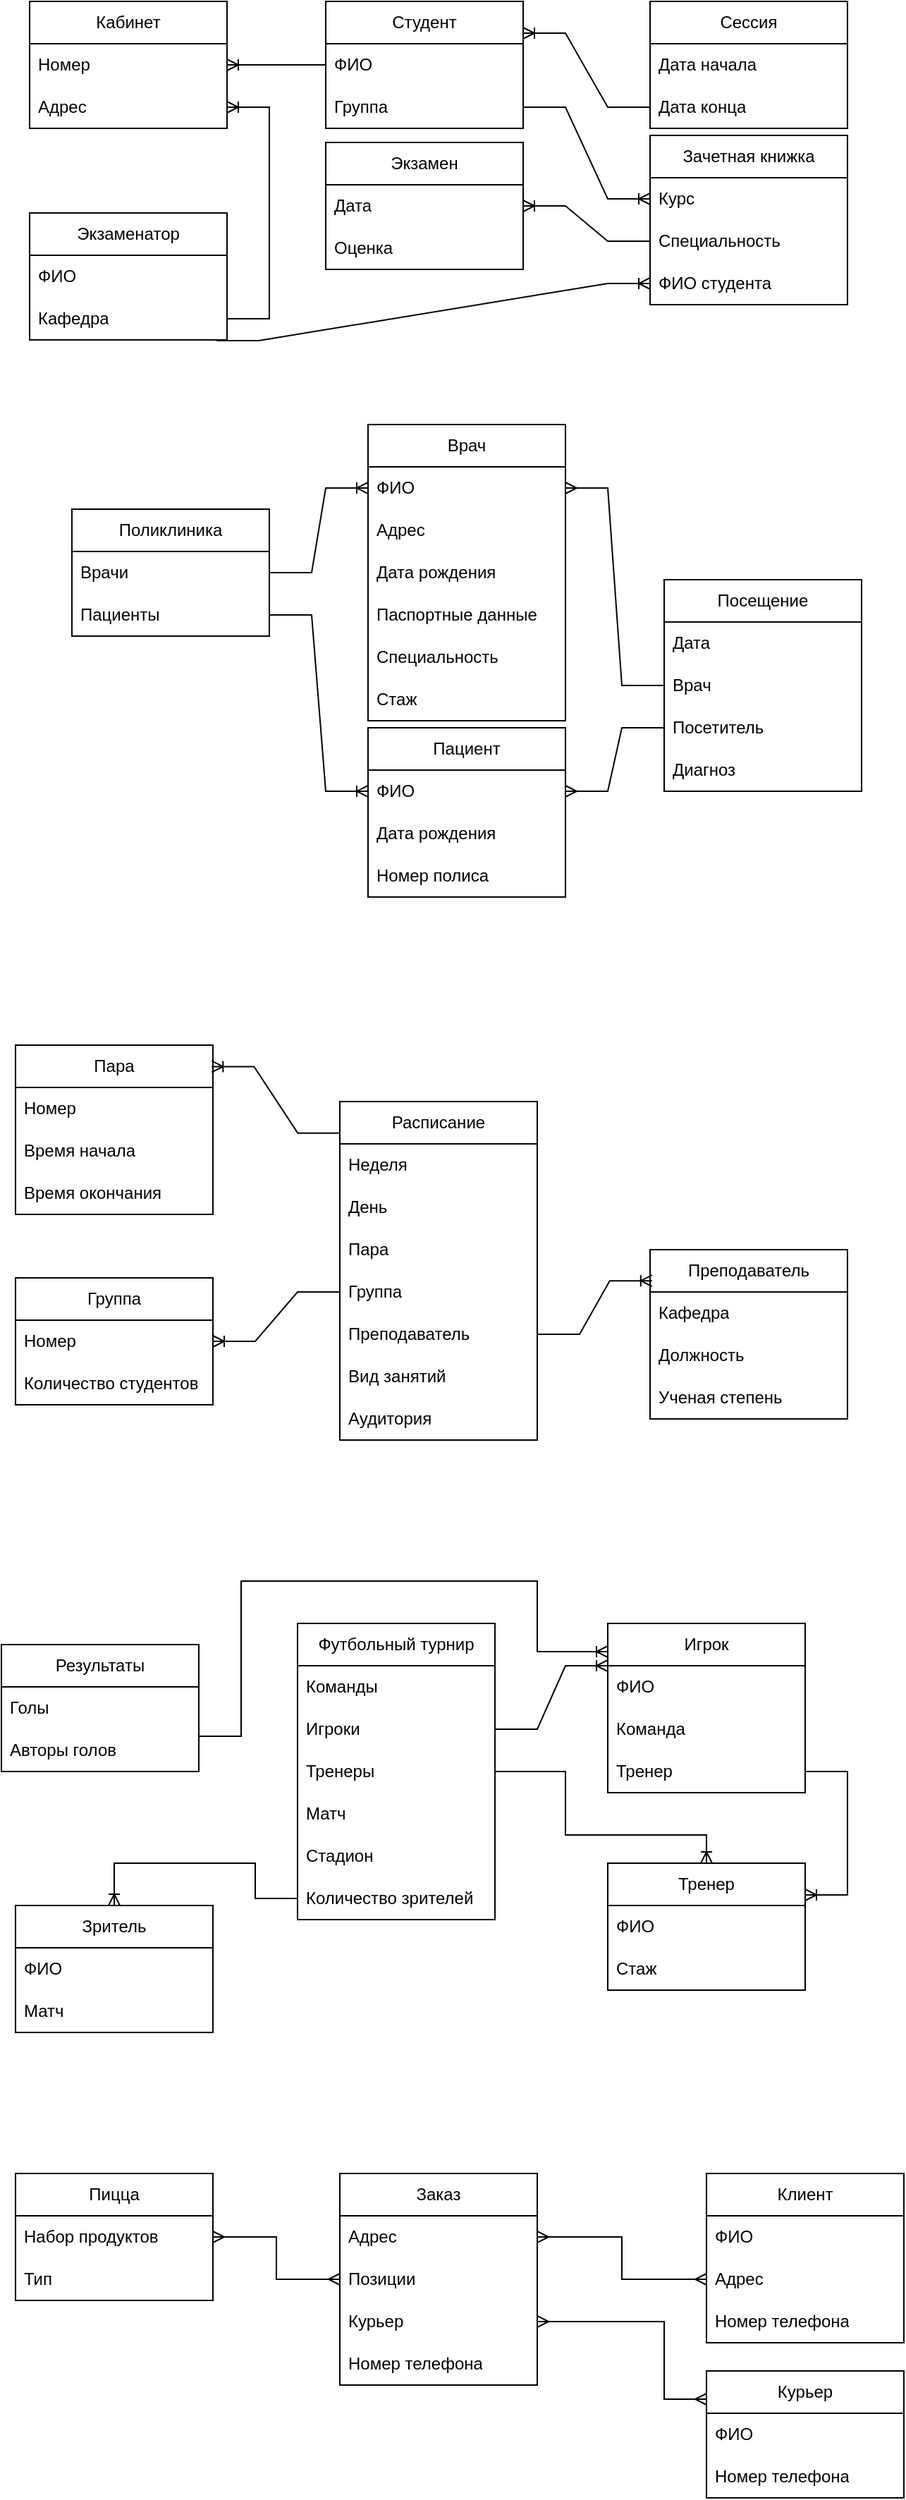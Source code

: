 <mxfile version="24.3.1" type="device">
  <diagram name="Страница — 1" id="7kIdqPs1XcDaO2PSS_tb">
    <mxGraphModel dx="1761" dy="544" grid="1" gridSize="10" guides="1" tooltips="1" connect="1" arrows="1" fold="1" page="1" pageScale="1" pageWidth="827" pageHeight="1169" math="0" shadow="0">
      <root>
        <mxCell id="0" />
        <mxCell id="1" parent="0" />
        <mxCell id="WGAlh1RUvDZKrFWjsx3Y-1" value="Сессия" style="swimlane;fontStyle=0;childLayout=stackLayout;horizontal=1;startSize=30;horizontalStack=0;resizeParent=1;resizeParentMax=0;resizeLast=0;collapsible=1;marginBottom=0;whiteSpace=wrap;html=1;" parent="1" vertex="1">
          <mxGeometry x="320" y="540" width="140" height="90" as="geometry" />
        </mxCell>
        <mxCell id="WGAlh1RUvDZKrFWjsx3Y-2" value="Дата начала" style="text;strokeColor=none;fillColor=none;align=left;verticalAlign=middle;spacingLeft=4;spacingRight=4;overflow=hidden;points=[[0,0.5],[1,0.5]];portConstraint=eastwest;rotatable=0;whiteSpace=wrap;html=1;" parent="WGAlh1RUvDZKrFWjsx3Y-1" vertex="1">
          <mxGeometry y="30" width="140" height="30" as="geometry" />
        </mxCell>
        <mxCell id="WGAlh1RUvDZKrFWjsx3Y-3" value="Дата конца" style="text;strokeColor=none;fillColor=none;align=left;verticalAlign=middle;spacingLeft=4;spacingRight=4;overflow=hidden;points=[[0,0.5],[1,0.5]];portConstraint=eastwest;rotatable=0;whiteSpace=wrap;html=1;" parent="WGAlh1RUvDZKrFWjsx3Y-1" vertex="1">
          <mxGeometry y="60" width="140" height="30" as="geometry" />
        </mxCell>
        <mxCell id="WGAlh1RUvDZKrFWjsx3Y-8" value="Экзаменатор" style="swimlane;fontStyle=0;childLayout=stackLayout;horizontal=1;startSize=30;horizontalStack=0;resizeParent=1;resizeParentMax=0;resizeLast=0;collapsible=1;marginBottom=0;whiteSpace=wrap;html=1;" parent="1" vertex="1">
          <mxGeometry x="-120" y="690" width="140" height="90" as="geometry" />
        </mxCell>
        <mxCell id="WGAlh1RUvDZKrFWjsx3Y-9" value="ФИО" style="text;strokeColor=none;fillColor=none;align=left;verticalAlign=middle;spacingLeft=4;spacingRight=4;overflow=hidden;points=[[0,0.5],[1,0.5]];portConstraint=eastwest;rotatable=0;whiteSpace=wrap;html=1;" parent="WGAlh1RUvDZKrFWjsx3Y-8" vertex="1">
          <mxGeometry y="30" width="140" height="30" as="geometry" />
        </mxCell>
        <mxCell id="WGAlh1RUvDZKrFWjsx3Y-10" value="Кафедра" style="text;strokeColor=none;fillColor=none;align=left;verticalAlign=middle;spacingLeft=4;spacingRight=4;overflow=hidden;points=[[0,0.5],[1,0.5]];portConstraint=eastwest;rotatable=0;whiteSpace=wrap;html=1;" parent="WGAlh1RUvDZKrFWjsx3Y-8" vertex="1">
          <mxGeometry y="60" width="140" height="30" as="geometry" />
        </mxCell>
        <mxCell id="WGAlh1RUvDZKrFWjsx3Y-12" value="Экзамен" style="swimlane;fontStyle=0;childLayout=stackLayout;horizontal=1;startSize=30;horizontalStack=0;resizeParent=1;resizeParentMax=0;resizeLast=0;collapsible=1;marginBottom=0;whiteSpace=wrap;html=1;" parent="1" vertex="1">
          <mxGeometry x="90" y="640" width="140" height="90" as="geometry" />
        </mxCell>
        <mxCell id="WGAlh1RUvDZKrFWjsx3Y-13" value="Дата" style="text;strokeColor=none;fillColor=none;align=left;verticalAlign=middle;spacingLeft=4;spacingRight=4;overflow=hidden;points=[[0,0.5],[1,0.5]];portConstraint=eastwest;rotatable=0;whiteSpace=wrap;html=1;" parent="WGAlh1RUvDZKrFWjsx3Y-12" vertex="1">
          <mxGeometry y="30" width="140" height="30" as="geometry" />
        </mxCell>
        <mxCell id="WGAlh1RUvDZKrFWjsx3Y-14" value="Оценка" style="text;strokeColor=none;fillColor=none;align=left;verticalAlign=middle;spacingLeft=4;spacingRight=4;overflow=hidden;points=[[0,0.5],[1,0.5]];portConstraint=eastwest;rotatable=0;whiteSpace=wrap;html=1;" parent="WGAlh1RUvDZKrFWjsx3Y-12" vertex="1">
          <mxGeometry y="60" width="140" height="30" as="geometry" />
        </mxCell>
        <mxCell id="WGAlh1RUvDZKrFWjsx3Y-19" value="Кабинет" style="swimlane;fontStyle=0;childLayout=stackLayout;horizontal=1;startSize=30;horizontalStack=0;resizeParent=1;resizeParentMax=0;resizeLast=0;collapsible=1;marginBottom=0;whiteSpace=wrap;html=1;" parent="1" vertex="1">
          <mxGeometry x="-120" y="540" width="140" height="90" as="geometry" />
        </mxCell>
        <mxCell id="WGAlh1RUvDZKrFWjsx3Y-20" value="Номер" style="text;strokeColor=none;fillColor=none;align=left;verticalAlign=middle;spacingLeft=4;spacingRight=4;overflow=hidden;points=[[0,0.5],[1,0.5]];portConstraint=eastwest;rotatable=0;whiteSpace=wrap;html=1;" parent="WGAlh1RUvDZKrFWjsx3Y-19" vertex="1">
          <mxGeometry y="30" width="140" height="30" as="geometry" />
        </mxCell>
        <mxCell id="WGAlh1RUvDZKrFWjsx3Y-21" value="Адрес" style="text;strokeColor=none;fillColor=none;align=left;verticalAlign=middle;spacingLeft=4;spacingRight=4;overflow=hidden;points=[[0,0.5],[1,0.5]];portConstraint=eastwest;rotatable=0;whiteSpace=wrap;html=1;" parent="WGAlh1RUvDZKrFWjsx3Y-19" vertex="1">
          <mxGeometry y="60" width="140" height="30" as="geometry" />
        </mxCell>
        <mxCell id="WGAlh1RUvDZKrFWjsx3Y-26" value="Студент" style="swimlane;fontStyle=0;childLayout=stackLayout;horizontal=1;startSize=30;horizontalStack=0;resizeParent=1;resizeParentMax=0;resizeLast=0;collapsible=1;marginBottom=0;whiteSpace=wrap;html=1;" parent="1" vertex="1">
          <mxGeometry x="90" y="540" width="140" height="90" as="geometry" />
        </mxCell>
        <mxCell id="WGAlh1RUvDZKrFWjsx3Y-27" value="ФИО" style="text;strokeColor=none;fillColor=none;align=left;verticalAlign=middle;spacingLeft=4;spacingRight=4;overflow=hidden;points=[[0,0.5],[1,0.5]];portConstraint=eastwest;rotatable=0;whiteSpace=wrap;html=1;" parent="WGAlh1RUvDZKrFWjsx3Y-26" vertex="1">
          <mxGeometry y="30" width="140" height="30" as="geometry" />
        </mxCell>
        <mxCell id="WGAlh1RUvDZKrFWjsx3Y-28" value="Группа" style="text;strokeColor=none;fillColor=none;align=left;verticalAlign=middle;spacingLeft=4;spacingRight=4;overflow=hidden;points=[[0,0.5],[1,0.5]];portConstraint=eastwest;rotatable=0;whiteSpace=wrap;html=1;" parent="WGAlh1RUvDZKrFWjsx3Y-26" vertex="1">
          <mxGeometry y="60" width="140" height="30" as="geometry" />
        </mxCell>
        <mxCell id="WGAlh1RUvDZKrFWjsx3Y-32" value="" style="edgeStyle=entityRelationEdgeStyle;fontSize=12;html=1;endArrow=ERoneToMany;rounded=0;" parent="1" source="WGAlh1RUvDZKrFWjsx3Y-10" target="WGAlh1RUvDZKrFWjsx3Y-21" edge="1">
          <mxGeometry width="100" height="100" relative="1" as="geometry">
            <mxPoint x="524" y="720" as="sourcePoint" />
            <mxPoint x="624" y="620" as="targetPoint" />
            <Array as="points">
              <mxPoint x="-180" y="780" />
              <mxPoint x="-170" y="720" />
            </Array>
          </mxGeometry>
        </mxCell>
        <mxCell id="WGAlh1RUvDZKrFWjsx3Y-34" value="" style="edgeStyle=entityRelationEdgeStyle;fontSize=12;html=1;endArrow=ERoneToMany;rounded=0;exitX=0;exitY=0.5;exitDx=0;exitDy=0;entryX=1;entryY=0.5;entryDx=0;entryDy=0;" parent="1" source="WGAlh1RUvDZKrFWjsx3Y-27" target="WGAlh1RUvDZKrFWjsx3Y-20" edge="1">
          <mxGeometry width="100" height="100" relative="1" as="geometry">
            <mxPoint x="710" y="450" as="sourcePoint" />
            <mxPoint x="810" y="350" as="targetPoint" />
          </mxGeometry>
        </mxCell>
        <mxCell id="WGAlh1RUvDZKrFWjsx3Y-36" value="" style="edgeStyle=entityRelationEdgeStyle;fontSize=12;html=1;endArrow=ERoneToMany;rounded=0;entryX=1;entryY=0.25;entryDx=0;entryDy=0;exitX=0;exitY=0.5;exitDx=0;exitDy=0;" parent="1" source="WGAlh1RUvDZKrFWjsx3Y-3" target="WGAlh1RUvDZKrFWjsx3Y-26" edge="1">
          <mxGeometry width="100" height="100" relative="1" as="geometry">
            <mxPoint x="640.5" y="279.67" as="sourcePoint" />
            <mxPoint x="810" y="350" as="targetPoint" />
          </mxGeometry>
        </mxCell>
        <mxCell id="WGAlh1RUvDZKrFWjsx3Y-37" value="Зачетная книжка" style="swimlane;fontStyle=0;childLayout=stackLayout;horizontal=1;startSize=30;horizontalStack=0;resizeParent=1;resizeParentMax=0;resizeLast=0;collapsible=1;marginBottom=0;whiteSpace=wrap;html=1;" parent="1" vertex="1">
          <mxGeometry x="320" y="635" width="140" height="120" as="geometry" />
        </mxCell>
        <mxCell id="WGAlh1RUvDZKrFWjsx3Y-38" value="Курс" style="text;strokeColor=none;fillColor=none;align=left;verticalAlign=middle;spacingLeft=4;spacingRight=4;overflow=hidden;points=[[0,0.5],[1,0.5]];portConstraint=eastwest;rotatable=0;whiteSpace=wrap;html=1;" parent="WGAlh1RUvDZKrFWjsx3Y-37" vertex="1">
          <mxGeometry y="30" width="140" height="30" as="geometry" />
        </mxCell>
        <mxCell id="WGAlh1RUvDZKrFWjsx3Y-40" value="Специальность" style="text;strokeColor=none;fillColor=none;align=left;verticalAlign=middle;spacingLeft=4;spacingRight=4;overflow=hidden;points=[[0,0.5],[1,0.5]];portConstraint=eastwest;rotatable=0;whiteSpace=wrap;html=1;" parent="WGAlh1RUvDZKrFWjsx3Y-37" vertex="1">
          <mxGeometry y="60" width="140" height="30" as="geometry" />
        </mxCell>
        <mxCell id="WGAlh1RUvDZKrFWjsx3Y-39" value="ФИО студента" style="text;strokeColor=none;fillColor=none;align=left;verticalAlign=middle;spacingLeft=4;spacingRight=4;overflow=hidden;points=[[0,0.5],[1,0.5]];portConstraint=eastwest;rotatable=0;whiteSpace=wrap;html=1;" parent="WGAlh1RUvDZKrFWjsx3Y-37" vertex="1">
          <mxGeometry y="90" width="140" height="30" as="geometry" />
        </mxCell>
        <mxCell id="WGAlh1RUvDZKrFWjsx3Y-41" value="" style="edgeStyle=entityRelationEdgeStyle;fontSize=12;html=1;endArrow=ERoneToMany;rounded=0;exitX=1;exitY=0.5;exitDx=0;exitDy=0;" parent="1" source="WGAlh1RUvDZKrFWjsx3Y-28" target="WGAlh1RUvDZKrFWjsx3Y-38" edge="1">
          <mxGeometry width="100" height="100" relative="1" as="geometry">
            <mxPoint x="710" y="470" as="sourcePoint" />
            <mxPoint x="810" y="370" as="targetPoint" />
            <Array as="points">
              <mxPoint x="229" y="600" />
              <mxPoint x="230" y="600" />
            </Array>
          </mxGeometry>
        </mxCell>
        <mxCell id="WGAlh1RUvDZKrFWjsx3Y-42" value="" style="edgeStyle=entityRelationEdgeStyle;fontSize=12;html=1;endArrow=ERoneToMany;rounded=0;entryX=0;entryY=0.5;entryDx=0;entryDy=0;exitX=0.947;exitY=1.016;exitDx=0;exitDy=0;exitPerimeter=0;" parent="1" source="WGAlh1RUvDZKrFWjsx3Y-10" target="WGAlh1RUvDZKrFWjsx3Y-39" edge="1">
          <mxGeometry width="100" height="100" relative="1" as="geometry">
            <mxPoint x="710" y="470" as="sourcePoint" />
            <mxPoint x="810" y="370" as="targetPoint" />
          </mxGeometry>
        </mxCell>
        <mxCell id="WGAlh1RUvDZKrFWjsx3Y-44" value="" style="edgeStyle=entityRelationEdgeStyle;fontSize=12;html=1;endArrow=ERoneToMany;rounded=0;entryX=1;entryY=0.5;entryDx=0;entryDy=0;" parent="1" source="WGAlh1RUvDZKrFWjsx3Y-40" target="WGAlh1RUvDZKrFWjsx3Y-13" edge="1">
          <mxGeometry width="100" height="100" relative="1" as="geometry">
            <mxPoint x="710" y="680" as="sourcePoint" />
            <mxPoint x="520" y="770" as="targetPoint" />
          </mxGeometry>
        </mxCell>
        <mxCell id="J3okXIMp_4hyFJ0vVPxD-1" value="Поликлиника" style="swimlane;fontStyle=0;childLayout=stackLayout;horizontal=1;startSize=30;horizontalStack=0;resizeParent=1;resizeParentMax=0;resizeLast=0;collapsible=1;marginBottom=0;whiteSpace=wrap;html=1;" vertex="1" parent="1">
          <mxGeometry x="-90" y="900" width="140" height="90" as="geometry" />
        </mxCell>
        <mxCell id="J3okXIMp_4hyFJ0vVPxD-2" value="Врачи" style="text;strokeColor=none;fillColor=none;align=left;verticalAlign=middle;spacingLeft=4;spacingRight=4;overflow=hidden;points=[[0,0.5],[1,0.5]];portConstraint=eastwest;rotatable=0;whiteSpace=wrap;html=1;" vertex="1" parent="J3okXIMp_4hyFJ0vVPxD-1">
          <mxGeometry y="30" width="140" height="30" as="geometry" />
        </mxCell>
        <mxCell id="J3okXIMp_4hyFJ0vVPxD-3" value="Пациенты" style="text;strokeColor=none;fillColor=none;align=left;verticalAlign=middle;spacingLeft=4;spacingRight=4;overflow=hidden;points=[[0,0.5],[1,0.5]];portConstraint=eastwest;rotatable=0;whiteSpace=wrap;html=1;" vertex="1" parent="J3okXIMp_4hyFJ0vVPxD-1">
          <mxGeometry y="60" width="140" height="30" as="geometry" />
        </mxCell>
        <mxCell id="J3okXIMp_4hyFJ0vVPxD-6" value="Врач" style="swimlane;fontStyle=0;childLayout=stackLayout;horizontal=1;startSize=30;horizontalStack=0;resizeParent=1;resizeParentMax=0;resizeLast=0;collapsible=1;marginBottom=0;whiteSpace=wrap;html=1;" vertex="1" parent="1">
          <mxGeometry x="120" y="840" width="140" height="210" as="geometry" />
        </mxCell>
        <mxCell id="J3okXIMp_4hyFJ0vVPxD-7" value="ФИО" style="text;strokeColor=none;fillColor=none;align=left;verticalAlign=middle;spacingLeft=4;spacingRight=4;overflow=hidden;points=[[0,0.5],[1,0.5]];portConstraint=eastwest;rotatable=0;whiteSpace=wrap;html=1;" vertex="1" parent="J3okXIMp_4hyFJ0vVPxD-6">
          <mxGeometry y="30" width="140" height="30" as="geometry" />
        </mxCell>
        <mxCell id="J3okXIMp_4hyFJ0vVPxD-9" value="Адрес" style="text;strokeColor=none;fillColor=none;align=left;verticalAlign=middle;spacingLeft=4;spacingRight=4;overflow=hidden;points=[[0,0.5],[1,0.5]];portConstraint=eastwest;rotatable=0;whiteSpace=wrap;html=1;" vertex="1" parent="J3okXIMp_4hyFJ0vVPxD-6">
          <mxGeometry y="60" width="140" height="30" as="geometry" />
        </mxCell>
        <mxCell id="J3okXIMp_4hyFJ0vVPxD-8" value="Дата рождения" style="text;strokeColor=none;fillColor=none;align=left;verticalAlign=middle;spacingLeft=4;spacingRight=4;overflow=hidden;points=[[0,0.5],[1,0.5]];portConstraint=eastwest;rotatable=0;whiteSpace=wrap;html=1;" vertex="1" parent="J3okXIMp_4hyFJ0vVPxD-6">
          <mxGeometry y="90" width="140" height="30" as="geometry" />
        </mxCell>
        <mxCell id="J3okXIMp_4hyFJ0vVPxD-10" value="Паспортные данные&lt;span style=&quot;color: rgba(0, 0, 0, 0); font-family: monospace; font-size: 0px; text-wrap: nowrap;&quot;&gt;%3CmxGraphModel%3E%3Croot%3E%3CmxCell%20id%3D%220%22%2F%3E%3CmxCell%20id%3D%221%22%20parent%3D%220%22%2F%3E%3CmxCell%20id%3D%222%22%20value%3D%22%D0%90%D0%B4%D1%80%D0%B5%D1%81%22%20style%3D%22text%3BstrokeColor%3Dnone%3BfillColor%3Dnone%3Balign%3Dleft%3BverticalAlign%3Dmiddle%3BspacingLeft%3D4%3BspacingRight%3D4%3Boverflow%3Dhidden%3Bpoints%3D%5B%5B0%2C0.5%5D%2C%5B1%2C0.5%5D%5D%3BportConstraint%3Deastwest%3Brotatable%3D0%3BwhiteSpace%3Dwrap%3Bhtml%3D1%3B%22%20vertex%3D%221%22%20parent%3D%221%22%3E%3CmxGeometry%20x%3D%22-50%22%20y%3D%22920%22%20width%3D%22140%22%20height%3D%2230%22%20as%3D%22geometry%22%2F%3E%3C%2FmxCell%3E%3C%2Froot%3E%3C%2FmxGraphModel%3E&lt;/span&gt;" style="text;strokeColor=none;fillColor=none;align=left;verticalAlign=middle;spacingLeft=4;spacingRight=4;overflow=hidden;points=[[0,0.5],[1,0.5]];portConstraint=eastwest;rotatable=0;whiteSpace=wrap;html=1;" vertex="1" parent="J3okXIMp_4hyFJ0vVPxD-6">
          <mxGeometry y="120" width="140" height="30" as="geometry" />
        </mxCell>
        <mxCell id="J3okXIMp_4hyFJ0vVPxD-11" value="Специальность" style="text;strokeColor=none;fillColor=none;align=left;verticalAlign=middle;spacingLeft=4;spacingRight=4;overflow=hidden;points=[[0,0.5],[1,0.5]];portConstraint=eastwest;rotatable=0;whiteSpace=wrap;html=1;" vertex="1" parent="J3okXIMp_4hyFJ0vVPxD-6">
          <mxGeometry y="150" width="140" height="30" as="geometry" />
        </mxCell>
        <mxCell id="J3okXIMp_4hyFJ0vVPxD-12" value="Стаж" style="text;strokeColor=none;fillColor=none;align=left;verticalAlign=middle;spacingLeft=4;spacingRight=4;overflow=hidden;points=[[0,0.5],[1,0.5]];portConstraint=eastwest;rotatable=0;whiteSpace=wrap;html=1;" vertex="1" parent="J3okXIMp_4hyFJ0vVPxD-6">
          <mxGeometry y="180" width="140" height="30" as="geometry" />
        </mxCell>
        <mxCell id="J3okXIMp_4hyFJ0vVPxD-20" value="Пациент" style="swimlane;fontStyle=0;childLayout=stackLayout;horizontal=1;startSize=30;horizontalStack=0;resizeParent=1;resizeParentMax=0;resizeLast=0;collapsible=1;marginBottom=0;whiteSpace=wrap;html=1;" vertex="1" parent="1">
          <mxGeometry x="120" y="1055" width="140" height="120" as="geometry" />
        </mxCell>
        <mxCell id="J3okXIMp_4hyFJ0vVPxD-21" value="ФИО" style="text;strokeColor=none;fillColor=none;align=left;verticalAlign=middle;spacingLeft=4;spacingRight=4;overflow=hidden;points=[[0,0.5],[1,0.5]];portConstraint=eastwest;rotatable=0;whiteSpace=wrap;html=1;" vertex="1" parent="J3okXIMp_4hyFJ0vVPxD-20">
          <mxGeometry y="30" width="140" height="30" as="geometry" />
        </mxCell>
        <mxCell id="J3okXIMp_4hyFJ0vVPxD-22" value="Дата рождения" style="text;strokeColor=none;fillColor=none;align=left;verticalAlign=middle;spacingLeft=4;spacingRight=4;overflow=hidden;points=[[0,0.5],[1,0.5]];portConstraint=eastwest;rotatable=0;whiteSpace=wrap;html=1;" vertex="1" parent="J3okXIMp_4hyFJ0vVPxD-20">
          <mxGeometry y="60" width="140" height="30" as="geometry" />
        </mxCell>
        <mxCell id="J3okXIMp_4hyFJ0vVPxD-23" value="Номер полиса" style="text;strokeColor=none;fillColor=none;align=left;verticalAlign=middle;spacingLeft=4;spacingRight=4;overflow=hidden;points=[[0,0.5],[1,0.5]];portConstraint=eastwest;rotatable=0;whiteSpace=wrap;html=1;" vertex="1" parent="J3okXIMp_4hyFJ0vVPxD-20">
          <mxGeometry y="90" width="140" height="30" as="geometry" />
        </mxCell>
        <mxCell id="J3okXIMp_4hyFJ0vVPxD-24" value="Посещение" style="swimlane;fontStyle=0;childLayout=stackLayout;horizontal=1;startSize=30;horizontalStack=0;resizeParent=1;resizeParentMax=0;resizeLast=0;collapsible=1;marginBottom=0;whiteSpace=wrap;html=1;" vertex="1" parent="1">
          <mxGeometry x="330" y="950" width="140" height="150" as="geometry" />
        </mxCell>
        <mxCell id="J3okXIMp_4hyFJ0vVPxD-25" value="Дата" style="text;strokeColor=none;fillColor=none;align=left;verticalAlign=middle;spacingLeft=4;spacingRight=4;overflow=hidden;points=[[0,0.5],[1,0.5]];portConstraint=eastwest;rotatable=0;whiteSpace=wrap;html=1;" vertex="1" parent="J3okXIMp_4hyFJ0vVPxD-24">
          <mxGeometry y="30" width="140" height="30" as="geometry" />
        </mxCell>
        <mxCell id="J3okXIMp_4hyFJ0vVPxD-26" value="Врач" style="text;strokeColor=none;fillColor=none;align=left;verticalAlign=middle;spacingLeft=4;spacingRight=4;overflow=hidden;points=[[0,0.5],[1,0.5]];portConstraint=eastwest;rotatable=0;whiteSpace=wrap;html=1;" vertex="1" parent="J3okXIMp_4hyFJ0vVPxD-24">
          <mxGeometry y="60" width="140" height="30" as="geometry" />
        </mxCell>
        <mxCell id="J3okXIMp_4hyFJ0vVPxD-28" value="Посетитель" style="text;strokeColor=none;fillColor=none;align=left;verticalAlign=middle;spacingLeft=4;spacingRight=4;overflow=hidden;points=[[0,0.5],[1,0.5]];portConstraint=eastwest;rotatable=0;whiteSpace=wrap;html=1;" vertex="1" parent="J3okXIMp_4hyFJ0vVPxD-24">
          <mxGeometry y="90" width="140" height="30" as="geometry" />
        </mxCell>
        <mxCell id="J3okXIMp_4hyFJ0vVPxD-27" value="Диагноз" style="text;strokeColor=none;fillColor=none;align=left;verticalAlign=middle;spacingLeft=4;spacingRight=4;overflow=hidden;points=[[0,0.5],[1,0.5]];portConstraint=eastwest;rotatable=0;whiteSpace=wrap;html=1;" vertex="1" parent="J3okXIMp_4hyFJ0vVPxD-24">
          <mxGeometry y="120" width="140" height="30" as="geometry" />
        </mxCell>
        <mxCell id="J3okXIMp_4hyFJ0vVPxD-84" value="" style="edgeStyle=entityRelationEdgeStyle;fontSize=12;html=1;endArrow=ERmany;rounded=0;" edge="1" parent="1" source="J3okXIMp_4hyFJ0vVPxD-28" target="J3okXIMp_4hyFJ0vVPxD-21">
          <mxGeometry width="100" height="100" relative="1" as="geometry">
            <mxPoint x="250" y="1200" as="sourcePoint" />
            <mxPoint x="350" y="1100" as="targetPoint" />
          </mxGeometry>
        </mxCell>
        <mxCell id="J3okXIMp_4hyFJ0vVPxD-85" value="" style="edgeStyle=entityRelationEdgeStyle;fontSize=12;html=1;endArrow=ERmany;rounded=0;exitX=0;exitY=0.5;exitDx=0;exitDy=0;" edge="1" parent="1" source="J3okXIMp_4hyFJ0vVPxD-26" target="J3okXIMp_4hyFJ0vVPxD-7">
          <mxGeometry width="100" height="100" relative="1" as="geometry">
            <mxPoint x="520" y="975.0" as="sourcePoint" />
            <mxPoint x="590" y="1115.0" as="targetPoint" />
            <Array as="points">
              <mxPoint x="603" y="1195" />
            </Array>
          </mxGeometry>
        </mxCell>
        <mxCell id="J3okXIMp_4hyFJ0vVPxD-89" value="" style="edgeStyle=entityRelationEdgeStyle;fontSize=12;html=1;endArrow=ERoneToMany;rounded=0;endFill=0;" edge="1" parent="1" source="J3okXIMp_4hyFJ0vVPxD-2" target="J3okXIMp_4hyFJ0vVPxD-7">
          <mxGeometry width="100" height="100" relative="1" as="geometry">
            <mxPoint x="-20" y="1150" as="sourcePoint" />
            <mxPoint x="-90" y="1010" as="targetPoint" />
            <Array as="points">
              <mxPoint x="253" y="1320" />
              <mxPoint x="-370" y="1165" />
            </Array>
          </mxGeometry>
        </mxCell>
        <mxCell id="J3okXIMp_4hyFJ0vVPxD-90" value="" style="edgeStyle=entityRelationEdgeStyle;fontSize=12;html=1;endArrow=ERoneToMany;rounded=0;endFill=0;" edge="1" parent="1" source="J3okXIMp_4hyFJ0vVPxD-3" target="J3okXIMp_4hyFJ0vVPxD-21">
          <mxGeometry width="100" height="100" relative="1" as="geometry">
            <mxPoint x="60" y="955" as="sourcePoint" />
            <mxPoint x="130" y="895" as="targetPoint" />
            <Array as="points">
              <mxPoint x="263" y="1330" />
              <mxPoint x="-360" y="1175" />
            </Array>
          </mxGeometry>
        </mxCell>
        <mxCell id="J3okXIMp_4hyFJ0vVPxD-91" value="Расписание" style="swimlane;fontStyle=0;childLayout=stackLayout;horizontal=1;startSize=30;horizontalStack=0;resizeParent=1;resizeParentMax=0;resizeLast=0;collapsible=1;marginBottom=0;whiteSpace=wrap;html=1;" vertex="1" parent="1">
          <mxGeometry x="100" y="1320" width="140" height="240" as="geometry" />
        </mxCell>
        <mxCell id="J3okXIMp_4hyFJ0vVPxD-92" value="Неделя" style="text;strokeColor=none;fillColor=none;align=left;verticalAlign=middle;spacingLeft=4;spacingRight=4;overflow=hidden;points=[[0,0.5],[1,0.5]];portConstraint=eastwest;rotatable=0;whiteSpace=wrap;html=1;" vertex="1" parent="J3okXIMp_4hyFJ0vVPxD-91">
          <mxGeometry y="30" width="140" height="30" as="geometry" />
        </mxCell>
        <mxCell id="J3okXIMp_4hyFJ0vVPxD-93" value="День&lt;span style=&quot;color: rgba(0, 0, 0, 0); font-family: monospace; font-size: 0px; text-wrap: nowrap;&quot;&gt;%3CmxGraphModel%3E%3Croot%3E%3CmxCell%20id%3D%220%22%2F%3E%3CmxCell%20id%3D%221%22%20parent%3D%220%22%2F%3E%3CmxCell%20id%3D%222%22%20value%3D%22%D0%A1%D0%B5%D1%81%D1%81%D0%B8%D1%8F%22%20style%3D%22swimlane%3BfontStyle%3D0%3BchildLayout%3DstackLayout%3Bhorizontal%3D1%3BstartSize%3D30%3BhorizontalStack%3D0%3BresizeParent%3D1%3BresizeParentMax%3D0%3BresizeLast%3D0%3Bcollapsible%3D1%3BmarginBottom%3D0%3BwhiteSpace%3Dwrap%3Bhtml%3D1%3B%22%20vertex%3D%221%22%20parent%3D%221%22%3E%3CmxGeometry%20x%3D%22320%22%20y%3D%22350%22%20width%3D%22140%22%20height%3D%2290%22%20as%3D%22geometry%22%2F%3E%3C%2FmxCell%3E%3CmxCell%20id%3D%223%22%20value%3D%22%D0%94%D0%B0%D1%82%D0%B0%20%D0%BD%D0%B0%D1%87%D0%B0%D0%BB%D0%B0%22%20style%3D%22text%3BstrokeColor%3Dnone%3BfillColor%3Dnone%3Balign%3Dleft%3BverticalAlign%3Dmiddle%3BspacingLeft%3D4%3BspacingRight%3D4%3Boverflow%3Dhidden%3Bpoints%3D%5B%5B0%2C0.5%5D%2C%5B1%2C0.5%5D%5D%3BportConstraint%3Deastwest%3Brotatable%3D0%3BwhiteSpace%3Dwrap%3Bhtml%3D1%3B%22%20vertex%3D%221%22%20parent%3D%222%22%3E%3CmxGeometry%20y%3D%2230%22%20width%3D%22140%22%20height%3D%2230%22%20as%3D%22geometry%22%2F%3E%3C%2FmxCell%3E%3CmxCell%20id%3D%224%22%20value%3D%22%D0%94%D0%B0%D1%82%D0%B0%20%D0%BA%D0%BE%D0%BD%D1%86%D0%B0%22%20style%3D%22text%3BstrokeColor%3Dnone%3BfillColor%3Dnone%3Balign%3Dleft%3BverticalAlign%3Dmiddle%3BspacingLeft%3D4%3BspacingRight%3D4%3Boverflow%3Dhidden%3Bpoints%3D%5B%5B0%2C0.5%5D%2C%5B1%2C0.5%5D%5D%3BportConstraint%3Deastwest%3Brotatable%3D0%3BwhiteSpace%3Dwrap%3Bhtml%3D1%3B%22%20vertex%3D%221%22%20parent%3D%222%22%3E%3CmxGeometry%20y%3D%2260%22%20width%3D%22140%22%20height%3D%2230%22%20as%3D%22geometry%22%2F%3E%3C%2FmxCell%3E%3C%2Froot%3E%3C%2FmxGraphModel%3E&lt;/span&gt;" style="text;strokeColor=none;fillColor=none;align=left;verticalAlign=middle;spacingLeft=4;spacingRight=4;overflow=hidden;points=[[0,0.5],[1,0.5]];portConstraint=eastwest;rotatable=0;whiteSpace=wrap;html=1;" vertex="1" parent="J3okXIMp_4hyFJ0vVPxD-91">
          <mxGeometry y="60" width="140" height="30" as="geometry" />
        </mxCell>
        <mxCell id="J3okXIMp_4hyFJ0vVPxD-94" value="Пара" style="text;strokeColor=none;fillColor=none;align=left;verticalAlign=middle;spacingLeft=4;spacingRight=4;overflow=hidden;points=[[0,0.5],[1,0.5]];portConstraint=eastwest;rotatable=0;whiteSpace=wrap;html=1;" vertex="1" parent="J3okXIMp_4hyFJ0vVPxD-91">
          <mxGeometry y="90" width="140" height="30" as="geometry" />
        </mxCell>
        <mxCell id="J3okXIMp_4hyFJ0vVPxD-95" value="Группа" style="text;strokeColor=none;fillColor=none;align=left;verticalAlign=middle;spacingLeft=4;spacingRight=4;overflow=hidden;points=[[0,0.5],[1,0.5]];portConstraint=eastwest;rotatable=0;whiteSpace=wrap;html=1;" vertex="1" parent="J3okXIMp_4hyFJ0vVPxD-91">
          <mxGeometry y="120" width="140" height="30" as="geometry" />
        </mxCell>
        <mxCell id="J3okXIMp_4hyFJ0vVPxD-97" value="Преподаватель" style="text;strokeColor=none;fillColor=none;align=left;verticalAlign=middle;spacingLeft=4;spacingRight=4;overflow=hidden;points=[[0,0.5],[1,0.5]];portConstraint=eastwest;rotatable=0;whiteSpace=wrap;html=1;" vertex="1" parent="J3okXIMp_4hyFJ0vVPxD-91">
          <mxGeometry y="150" width="140" height="30" as="geometry" />
        </mxCell>
        <mxCell id="J3okXIMp_4hyFJ0vVPxD-96" value="Вид занятий" style="text;strokeColor=none;fillColor=none;align=left;verticalAlign=middle;spacingLeft=4;spacingRight=4;overflow=hidden;points=[[0,0.5],[1,0.5]];portConstraint=eastwest;rotatable=0;whiteSpace=wrap;html=1;" vertex="1" parent="J3okXIMp_4hyFJ0vVPxD-91">
          <mxGeometry y="180" width="140" height="30" as="geometry" />
        </mxCell>
        <mxCell id="J3okXIMp_4hyFJ0vVPxD-98" value="Аудитория" style="text;strokeColor=none;fillColor=none;align=left;verticalAlign=middle;spacingLeft=4;spacingRight=4;overflow=hidden;points=[[0,0.5],[1,0.5]];portConstraint=eastwest;rotatable=0;whiteSpace=wrap;html=1;" vertex="1" parent="J3okXIMp_4hyFJ0vVPxD-91">
          <mxGeometry y="210" width="140" height="30" as="geometry" />
        </mxCell>
        <mxCell id="J3okXIMp_4hyFJ0vVPxD-99" value="Преподаватель" style="swimlane;fontStyle=0;childLayout=stackLayout;horizontal=1;startSize=30;horizontalStack=0;resizeParent=1;resizeParentMax=0;resizeLast=0;collapsible=1;marginBottom=0;whiteSpace=wrap;html=1;" vertex="1" parent="1">
          <mxGeometry x="320" y="1425" width="140" height="120" as="geometry" />
        </mxCell>
        <mxCell id="J3okXIMp_4hyFJ0vVPxD-100" value="Кафедра" style="text;strokeColor=none;fillColor=none;align=left;verticalAlign=middle;spacingLeft=4;spacingRight=4;overflow=hidden;points=[[0,0.5],[1,0.5]];portConstraint=eastwest;rotatable=0;whiteSpace=wrap;html=1;" vertex="1" parent="J3okXIMp_4hyFJ0vVPxD-99">
          <mxGeometry y="30" width="140" height="30" as="geometry" />
        </mxCell>
        <mxCell id="J3okXIMp_4hyFJ0vVPxD-101" value="Должность" style="text;strokeColor=none;fillColor=none;align=left;verticalAlign=middle;spacingLeft=4;spacingRight=4;overflow=hidden;points=[[0,0.5],[1,0.5]];portConstraint=eastwest;rotatable=0;whiteSpace=wrap;html=1;" vertex="1" parent="J3okXIMp_4hyFJ0vVPxD-99">
          <mxGeometry y="60" width="140" height="30" as="geometry" />
        </mxCell>
        <mxCell id="J3okXIMp_4hyFJ0vVPxD-102" value="Ученая степень" style="text;strokeColor=none;fillColor=none;align=left;verticalAlign=middle;spacingLeft=4;spacingRight=4;overflow=hidden;points=[[0,0.5],[1,0.5]];portConstraint=eastwest;rotatable=0;whiteSpace=wrap;html=1;" vertex="1" parent="J3okXIMp_4hyFJ0vVPxD-99">
          <mxGeometry y="90" width="140" height="30" as="geometry" />
        </mxCell>
        <mxCell id="J3okXIMp_4hyFJ0vVPxD-107" value="Пара" style="swimlane;fontStyle=0;childLayout=stackLayout;horizontal=1;startSize=30;horizontalStack=0;resizeParent=1;resizeParentMax=0;resizeLast=0;collapsible=1;marginBottom=0;whiteSpace=wrap;html=1;" vertex="1" parent="1">
          <mxGeometry x="-130" y="1280" width="140" height="120" as="geometry" />
        </mxCell>
        <mxCell id="J3okXIMp_4hyFJ0vVPxD-108" value="Номер" style="text;strokeColor=none;fillColor=none;align=left;verticalAlign=middle;spacingLeft=4;spacingRight=4;overflow=hidden;points=[[0,0.5],[1,0.5]];portConstraint=eastwest;rotatable=0;whiteSpace=wrap;html=1;" vertex="1" parent="J3okXIMp_4hyFJ0vVPxD-107">
          <mxGeometry y="30" width="140" height="30" as="geometry" />
        </mxCell>
        <mxCell id="J3okXIMp_4hyFJ0vVPxD-109" value="Время начала" style="text;strokeColor=none;fillColor=none;align=left;verticalAlign=middle;spacingLeft=4;spacingRight=4;overflow=hidden;points=[[0,0.5],[1,0.5]];portConstraint=eastwest;rotatable=0;whiteSpace=wrap;html=1;" vertex="1" parent="J3okXIMp_4hyFJ0vVPxD-107">
          <mxGeometry y="60" width="140" height="30" as="geometry" />
        </mxCell>
        <mxCell id="J3okXIMp_4hyFJ0vVPxD-110" value="Время окончания" style="text;strokeColor=none;fillColor=none;align=left;verticalAlign=middle;spacingLeft=4;spacingRight=4;overflow=hidden;points=[[0,0.5],[1,0.5]];portConstraint=eastwest;rotatable=0;whiteSpace=wrap;html=1;" vertex="1" parent="J3okXIMp_4hyFJ0vVPxD-107">
          <mxGeometry y="90" width="140" height="30" as="geometry" />
        </mxCell>
        <mxCell id="J3okXIMp_4hyFJ0vVPxD-111" value="Группа" style="swimlane;fontStyle=0;childLayout=stackLayout;horizontal=1;startSize=30;horizontalStack=0;resizeParent=1;resizeParentMax=0;resizeLast=0;collapsible=1;marginBottom=0;whiteSpace=wrap;html=1;" vertex="1" parent="1">
          <mxGeometry x="-130" y="1445" width="140" height="90" as="geometry" />
        </mxCell>
        <mxCell id="J3okXIMp_4hyFJ0vVPxD-112" value="Номер" style="text;strokeColor=none;fillColor=none;align=left;verticalAlign=middle;spacingLeft=4;spacingRight=4;overflow=hidden;points=[[0,0.5],[1,0.5]];portConstraint=eastwest;rotatable=0;whiteSpace=wrap;html=1;" vertex="1" parent="J3okXIMp_4hyFJ0vVPxD-111">
          <mxGeometry y="30" width="140" height="30" as="geometry" />
        </mxCell>
        <mxCell id="J3okXIMp_4hyFJ0vVPxD-113" value="Количество студентов" style="text;strokeColor=none;fillColor=none;align=left;verticalAlign=middle;spacingLeft=4;spacingRight=4;overflow=hidden;points=[[0,0.5],[1,0.5]];portConstraint=eastwest;rotatable=0;whiteSpace=wrap;html=1;" vertex="1" parent="J3okXIMp_4hyFJ0vVPxD-111">
          <mxGeometry y="60" width="140" height="30" as="geometry" />
        </mxCell>
        <mxCell id="J3okXIMp_4hyFJ0vVPxD-115" value="" style="edgeStyle=entityRelationEdgeStyle;fontSize=12;html=1;endArrow=ERoneToMany;rounded=0;" edge="1" parent="1" source="J3okXIMp_4hyFJ0vVPxD-95" target="J3okXIMp_4hyFJ0vVPxD-112">
          <mxGeometry width="100" height="100" relative="1" as="geometry">
            <mxPoint x="-70" y="1670" as="sourcePoint" />
            <mxPoint x="30" y="1560" as="targetPoint" />
          </mxGeometry>
        </mxCell>
        <mxCell id="J3okXIMp_4hyFJ0vVPxD-116" value="" style="edgeStyle=entityRelationEdgeStyle;fontSize=12;html=1;endArrow=ERoneToMany;rounded=0;entryX=0.01;entryY=0.184;entryDx=0;entryDy=0;entryPerimeter=0;" edge="1" parent="1" source="J3okXIMp_4hyFJ0vVPxD-97" target="J3okXIMp_4hyFJ0vVPxD-99">
          <mxGeometry width="100" height="100" relative="1" as="geometry">
            <mxPoint x="380" y="1390" as="sourcePoint" />
            <mxPoint x="290" y="1425" as="targetPoint" />
          </mxGeometry>
        </mxCell>
        <mxCell id="J3okXIMp_4hyFJ0vVPxD-117" value="" style="edgeStyle=entityRelationEdgeStyle;fontSize=12;html=1;endArrow=ERoneToMany;rounded=0;exitX=0.001;exitY=0.093;exitDx=0;exitDy=0;exitPerimeter=0;entryX=0.994;entryY=0.127;entryDx=0;entryDy=0;entryPerimeter=0;" edge="1" parent="1" source="J3okXIMp_4hyFJ0vVPxD-91" target="J3okXIMp_4hyFJ0vVPxD-107">
          <mxGeometry width="100" height="100" relative="1" as="geometry">
            <mxPoint x="80" y="1350" as="sourcePoint" />
            <mxPoint x="130" y="1260" as="targetPoint" />
          </mxGeometry>
        </mxCell>
        <mxCell id="J3okXIMp_4hyFJ0vVPxD-122" value="Результаты" style="swimlane;fontStyle=0;childLayout=stackLayout;horizontal=1;startSize=30;horizontalStack=0;resizeParent=1;resizeParentMax=0;resizeLast=0;collapsible=1;marginBottom=0;whiteSpace=wrap;html=1;" vertex="1" parent="1">
          <mxGeometry x="-140" y="1705" width="140" height="90" as="geometry" />
        </mxCell>
        <mxCell id="J3okXIMp_4hyFJ0vVPxD-123" value="Голы" style="text;strokeColor=none;fillColor=none;align=left;verticalAlign=middle;spacingLeft=4;spacingRight=4;overflow=hidden;points=[[0,0.5],[1,0.5]];portConstraint=eastwest;rotatable=0;whiteSpace=wrap;html=1;" vertex="1" parent="J3okXIMp_4hyFJ0vVPxD-122">
          <mxGeometry y="30" width="140" height="30" as="geometry" />
        </mxCell>
        <mxCell id="J3okXIMp_4hyFJ0vVPxD-124" value="Авторы голов" style="text;strokeColor=none;fillColor=none;align=left;verticalAlign=middle;spacingLeft=4;spacingRight=4;overflow=hidden;points=[[0,0.5],[1,0.5]];portConstraint=eastwest;rotatable=0;whiteSpace=wrap;html=1;" vertex="1" parent="J3okXIMp_4hyFJ0vVPxD-122">
          <mxGeometry y="60" width="140" height="30" as="geometry" />
        </mxCell>
        <mxCell id="J3okXIMp_4hyFJ0vVPxD-126" value="Футбольный турнир" style="swimlane;fontStyle=0;childLayout=stackLayout;horizontal=1;startSize=30;horizontalStack=0;resizeParent=1;resizeParentMax=0;resizeLast=0;collapsible=1;marginBottom=0;whiteSpace=wrap;html=1;" vertex="1" parent="1">
          <mxGeometry x="70" y="1690" width="140" height="210" as="geometry" />
        </mxCell>
        <mxCell id="J3okXIMp_4hyFJ0vVPxD-127" value="Команды" style="text;strokeColor=none;fillColor=none;align=left;verticalAlign=middle;spacingLeft=4;spacingRight=4;overflow=hidden;points=[[0,0.5],[1,0.5]];portConstraint=eastwest;rotatable=0;whiteSpace=wrap;html=1;" vertex="1" parent="J3okXIMp_4hyFJ0vVPxD-126">
          <mxGeometry y="30" width="140" height="30" as="geometry" />
        </mxCell>
        <mxCell id="J3okXIMp_4hyFJ0vVPxD-128" value="Игроки" style="text;strokeColor=none;fillColor=none;align=left;verticalAlign=middle;spacingLeft=4;spacingRight=4;overflow=hidden;points=[[0,0.5],[1,0.5]];portConstraint=eastwest;rotatable=0;whiteSpace=wrap;html=1;" vertex="1" parent="J3okXIMp_4hyFJ0vVPxD-126">
          <mxGeometry y="60" width="140" height="30" as="geometry" />
        </mxCell>
        <mxCell id="J3okXIMp_4hyFJ0vVPxD-129" value="Тренеры" style="text;strokeColor=none;fillColor=none;align=left;verticalAlign=middle;spacingLeft=4;spacingRight=4;overflow=hidden;points=[[0,0.5],[1,0.5]];portConstraint=eastwest;rotatable=0;whiteSpace=wrap;html=1;" vertex="1" parent="J3okXIMp_4hyFJ0vVPxD-126">
          <mxGeometry y="90" width="140" height="30" as="geometry" />
        </mxCell>
        <mxCell id="J3okXIMp_4hyFJ0vVPxD-130" value="Матч" style="text;strokeColor=none;fillColor=none;align=left;verticalAlign=middle;spacingLeft=4;spacingRight=4;overflow=hidden;points=[[0,0.5],[1,0.5]];portConstraint=eastwest;rotatable=0;whiteSpace=wrap;html=1;" vertex="1" parent="J3okXIMp_4hyFJ0vVPxD-126">
          <mxGeometry y="120" width="140" height="30" as="geometry" />
        </mxCell>
        <mxCell id="J3okXIMp_4hyFJ0vVPxD-148" value="Стадион" style="text;strokeColor=none;fillColor=none;align=left;verticalAlign=middle;spacingLeft=4;spacingRight=4;overflow=hidden;points=[[0,0.5],[1,0.5]];portConstraint=eastwest;rotatable=0;whiteSpace=wrap;html=1;" vertex="1" parent="J3okXIMp_4hyFJ0vVPxD-126">
          <mxGeometry y="150" width="140" height="30" as="geometry" />
        </mxCell>
        <mxCell id="J3okXIMp_4hyFJ0vVPxD-149" value="Количество зрителей" style="text;strokeColor=none;fillColor=none;align=left;verticalAlign=middle;spacingLeft=4;spacingRight=4;overflow=hidden;points=[[0,0.5],[1,0.5]];portConstraint=eastwest;rotatable=0;whiteSpace=wrap;html=1;" vertex="1" parent="J3okXIMp_4hyFJ0vVPxD-126">
          <mxGeometry y="180" width="140" height="30" as="geometry" />
        </mxCell>
        <mxCell id="J3okXIMp_4hyFJ0vVPxD-132" value="Игрок" style="swimlane;fontStyle=0;childLayout=stackLayout;horizontal=1;startSize=30;horizontalStack=0;resizeParent=1;resizeParentMax=0;resizeLast=0;collapsible=1;marginBottom=0;whiteSpace=wrap;html=1;" vertex="1" parent="1">
          <mxGeometry x="290" y="1690" width="140" height="120" as="geometry" />
        </mxCell>
        <mxCell id="J3okXIMp_4hyFJ0vVPxD-133" value="ФИО" style="text;strokeColor=none;fillColor=none;align=left;verticalAlign=middle;spacingLeft=4;spacingRight=4;overflow=hidden;points=[[0,0.5],[1,0.5]];portConstraint=eastwest;rotatable=0;whiteSpace=wrap;html=1;" vertex="1" parent="J3okXIMp_4hyFJ0vVPxD-132">
          <mxGeometry y="30" width="140" height="30" as="geometry" />
        </mxCell>
        <mxCell id="J3okXIMp_4hyFJ0vVPxD-134" value="Команда" style="text;strokeColor=none;fillColor=none;align=left;verticalAlign=middle;spacingLeft=4;spacingRight=4;overflow=hidden;points=[[0,0.5],[1,0.5]];portConstraint=eastwest;rotatable=0;whiteSpace=wrap;html=1;" vertex="1" parent="J3okXIMp_4hyFJ0vVPxD-132">
          <mxGeometry y="60" width="140" height="30" as="geometry" />
        </mxCell>
        <mxCell id="J3okXIMp_4hyFJ0vVPxD-139" value="Тренер" style="text;strokeColor=none;fillColor=none;align=left;verticalAlign=middle;spacingLeft=4;spacingRight=4;overflow=hidden;points=[[0,0.5],[1,0.5]];portConstraint=eastwest;rotatable=0;whiteSpace=wrap;html=1;" vertex="1" parent="J3okXIMp_4hyFJ0vVPxD-132">
          <mxGeometry y="90" width="140" height="30" as="geometry" />
        </mxCell>
        <mxCell id="J3okXIMp_4hyFJ0vVPxD-135" value="Тренер" style="swimlane;fontStyle=0;childLayout=stackLayout;horizontal=1;startSize=30;horizontalStack=0;resizeParent=1;resizeParentMax=0;resizeLast=0;collapsible=1;marginBottom=0;whiteSpace=wrap;html=1;" vertex="1" parent="1">
          <mxGeometry x="290" y="1860" width="140" height="90" as="geometry" />
        </mxCell>
        <mxCell id="J3okXIMp_4hyFJ0vVPxD-136" value="ФИО" style="text;strokeColor=none;fillColor=none;align=left;verticalAlign=middle;spacingLeft=4;spacingRight=4;overflow=hidden;points=[[0,0.5],[1,0.5]];portConstraint=eastwest;rotatable=0;whiteSpace=wrap;html=1;" vertex="1" parent="J3okXIMp_4hyFJ0vVPxD-135">
          <mxGeometry y="30" width="140" height="30" as="geometry" />
        </mxCell>
        <mxCell id="J3okXIMp_4hyFJ0vVPxD-137" value="Стаж" style="text;strokeColor=none;fillColor=none;align=left;verticalAlign=middle;spacingLeft=4;spacingRight=4;overflow=hidden;points=[[0,0.5],[1,0.5]];portConstraint=eastwest;rotatable=0;whiteSpace=wrap;html=1;" vertex="1" parent="J3okXIMp_4hyFJ0vVPxD-135">
          <mxGeometry y="60" width="140" height="30" as="geometry" />
        </mxCell>
        <mxCell id="J3okXIMp_4hyFJ0vVPxD-138" value="" style="edgeStyle=entityRelationEdgeStyle;fontSize=12;html=1;endArrow=ERoneToMany;rounded=0;entryX=0;entryY=0.25;entryDx=0;entryDy=0;" edge="1" parent="1" source="J3okXIMp_4hyFJ0vVPxD-128" target="J3okXIMp_4hyFJ0vVPxD-132">
          <mxGeometry width="100" height="100" relative="1" as="geometry">
            <mxPoint x="60" y="1750" as="sourcePoint" />
            <mxPoint x="160" y="1650" as="targetPoint" />
          </mxGeometry>
        </mxCell>
        <mxCell id="J3okXIMp_4hyFJ0vVPxD-141" value="" style="edgeStyle=entityRelationEdgeStyle;fontSize=12;html=1;endArrow=ERoneToMany;rounded=0;entryX=1;entryY=0.25;entryDx=0;entryDy=0;exitX=1;exitY=0.5;exitDx=0;exitDy=0;" edge="1" parent="1" source="J3okXIMp_4hyFJ0vVPxD-139" target="J3okXIMp_4hyFJ0vVPxD-135">
          <mxGeometry width="100" height="100" relative="1" as="geometry">
            <mxPoint x="479.58" y="1795" as="sourcePoint" />
            <mxPoint x="480.0" y="1852.87" as="targetPoint" />
          </mxGeometry>
        </mxCell>
        <mxCell id="J3okXIMp_4hyFJ0vVPxD-145" style="edgeStyle=orthogonalEdgeStyle;rounded=0;orthogonalLoop=1;jettySize=auto;html=1;endArrow=ERoneToMany;endFill=0;" edge="1" parent="1" source="J3okXIMp_4hyFJ0vVPxD-124" target="J3okXIMp_4hyFJ0vVPxD-132">
          <mxGeometry relative="1" as="geometry">
            <mxPoint y="1770" as="sourcePoint" />
            <Array as="points">
              <mxPoint x="30" y="1770" />
              <mxPoint x="30" y="1660" />
              <mxPoint x="240" y="1660" />
              <mxPoint x="240" y="1710" />
            </Array>
          </mxGeometry>
        </mxCell>
        <mxCell id="J3okXIMp_4hyFJ0vVPxD-147" style="edgeStyle=orthogonalEdgeStyle;rounded=0;orthogonalLoop=1;jettySize=auto;html=1;endArrow=ERoneToMany;endFill=0;" edge="1" parent="1" source="J3okXIMp_4hyFJ0vVPxD-129" target="J3okXIMp_4hyFJ0vVPxD-135">
          <mxGeometry relative="1" as="geometry">
            <Array as="points">
              <mxPoint x="260" y="1795" />
              <mxPoint x="260" y="1840" />
              <mxPoint x="360" y="1840" />
            </Array>
          </mxGeometry>
        </mxCell>
        <mxCell id="J3okXIMp_4hyFJ0vVPxD-150" value="Зритель" style="swimlane;fontStyle=0;childLayout=stackLayout;horizontal=1;startSize=30;horizontalStack=0;resizeParent=1;resizeParentMax=0;resizeLast=0;collapsible=1;marginBottom=0;whiteSpace=wrap;html=1;" vertex="1" parent="1">
          <mxGeometry x="-130" y="1890" width="140" height="90" as="geometry" />
        </mxCell>
        <mxCell id="J3okXIMp_4hyFJ0vVPxD-151" value="ФИО" style="text;strokeColor=none;fillColor=none;align=left;verticalAlign=middle;spacingLeft=4;spacingRight=4;overflow=hidden;points=[[0,0.5],[1,0.5]];portConstraint=eastwest;rotatable=0;whiteSpace=wrap;html=1;" vertex="1" parent="J3okXIMp_4hyFJ0vVPxD-150">
          <mxGeometry y="30" width="140" height="30" as="geometry" />
        </mxCell>
        <mxCell id="J3okXIMp_4hyFJ0vVPxD-152" value="Матч" style="text;strokeColor=none;fillColor=none;align=left;verticalAlign=middle;spacingLeft=4;spacingRight=4;overflow=hidden;points=[[0,0.5],[1,0.5]];portConstraint=eastwest;rotatable=0;whiteSpace=wrap;html=1;" vertex="1" parent="J3okXIMp_4hyFJ0vVPxD-150">
          <mxGeometry y="60" width="140" height="30" as="geometry" />
        </mxCell>
        <mxCell id="J3okXIMp_4hyFJ0vVPxD-154" style="edgeStyle=orthogonalEdgeStyle;rounded=0;orthogonalLoop=1;jettySize=auto;html=1;endArrow=ERoneToMany;endFill=0;" edge="1" parent="1" source="J3okXIMp_4hyFJ0vVPxD-149" target="J3okXIMp_4hyFJ0vVPxD-150">
          <mxGeometry relative="1" as="geometry">
            <Array as="points">
              <mxPoint x="40" y="1885" />
              <mxPoint x="40" y="1860" />
              <mxPoint x="-60" y="1860" />
            </Array>
          </mxGeometry>
        </mxCell>
        <mxCell id="J3okXIMp_4hyFJ0vVPxD-155" value="Заказ" style="swimlane;fontStyle=0;childLayout=stackLayout;horizontal=1;startSize=30;horizontalStack=0;resizeParent=1;resizeParentMax=0;resizeLast=0;collapsible=1;marginBottom=0;whiteSpace=wrap;html=1;" vertex="1" parent="1">
          <mxGeometry x="100" y="2080" width="140" height="150" as="geometry" />
        </mxCell>
        <mxCell id="J3okXIMp_4hyFJ0vVPxD-156" value="Адрес" style="text;strokeColor=none;fillColor=none;align=left;verticalAlign=middle;spacingLeft=4;spacingRight=4;overflow=hidden;points=[[0,0.5],[1,0.5]];portConstraint=eastwest;rotatable=0;whiteSpace=wrap;html=1;" vertex="1" parent="J3okXIMp_4hyFJ0vVPxD-155">
          <mxGeometry y="30" width="140" height="30" as="geometry" />
        </mxCell>
        <mxCell id="J3okXIMp_4hyFJ0vVPxD-157" value="Позиции" style="text;strokeColor=none;fillColor=none;align=left;verticalAlign=middle;spacingLeft=4;spacingRight=4;overflow=hidden;points=[[0,0.5],[1,0.5]];portConstraint=eastwest;rotatable=0;whiteSpace=wrap;html=1;" vertex="1" parent="J3okXIMp_4hyFJ0vVPxD-155">
          <mxGeometry y="60" width="140" height="30" as="geometry" />
        </mxCell>
        <mxCell id="J3okXIMp_4hyFJ0vVPxD-166" value="Курьер" style="text;strokeColor=none;fillColor=none;align=left;verticalAlign=middle;spacingLeft=4;spacingRight=4;overflow=hidden;points=[[0,0.5],[1,0.5]];portConstraint=eastwest;rotatable=0;whiteSpace=wrap;html=1;" vertex="1" parent="J3okXIMp_4hyFJ0vVPxD-155">
          <mxGeometry y="90" width="140" height="30" as="geometry" />
        </mxCell>
        <mxCell id="J3okXIMp_4hyFJ0vVPxD-158" value="Номер телефона" style="text;strokeColor=none;fillColor=none;align=left;verticalAlign=middle;spacingLeft=4;spacingRight=4;overflow=hidden;points=[[0,0.5],[1,0.5]];portConstraint=eastwest;rotatable=0;whiteSpace=wrap;html=1;" vertex="1" parent="J3okXIMp_4hyFJ0vVPxD-155">
          <mxGeometry y="120" width="140" height="30" as="geometry" />
        </mxCell>
        <mxCell id="J3okXIMp_4hyFJ0vVPxD-162" value="Клиент" style="swimlane;fontStyle=0;childLayout=stackLayout;horizontal=1;startSize=30;horizontalStack=0;resizeParent=1;resizeParentMax=0;resizeLast=0;collapsible=1;marginBottom=0;whiteSpace=wrap;html=1;" vertex="1" parent="1">
          <mxGeometry x="360" y="2080" width="140" height="120" as="geometry" />
        </mxCell>
        <mxCell id="J3okXIMp_4hyFJ0vVPxD-170" value="ФИО" style="text;strokeColor=none;fillColor=none;align=left;verticalAlign=middle;spacingLeft=4;spacingRight=4;overflow=hidden;points=[[0,0.5],[1,0.5]];portConstraint=eastwest;rotatable=0;whiteSpace=wrap;html=1;" vertex="1" parent="J3okXIMp_4hyFJ0vVPxD-162">
          <mxGeometry y="30" width="140" height="30" as="geometry" />
        </mxCell>
        <mxCell id="J3okXIMp_4hyFJ0vVPxD-163" value="Адрес" style="text;strokeColor=none;fillColor=none;align=left;verticalAlign=middle;spacingLeft=4;spacingRight=4;overflow=hidden;points=[[0,0.5],[1,0.5]];portConstraint=eastwest;rotatable=0;whiteSpace=wrap;html=1;" vertex="1" parent="J3okXIMp_4hyFJ0vVPxD-162">
          <mxGeometry y="60" width="140" height="30" as="geometry" />
        </mxCell>
        <mxCell id="J3okXIMp_4hyFJ0vVPxD-165" value="Номер телефона" style="text;strokeColor=none;fillColor=none;align=left;verticalAlign=middle;spacingLeft=4;spacingRight=4;overflow=hidden;points=[[0,0.5],[1,0.5]];portConstraint=eastwest;rotatable=0;whiteSpace=wrap;html=1;" vertex="1" parent="J3okXIMp_4hyFJ0vVPxD-162">
          <mxGeometry y="90" width="140" height="30" as="geometry" />
        </mxCell>
        <mxCell id="J3okXIMp_4hyFJ0vVPxD-175" style="edgeStyle=orthogonalEdgeStyle;rounded=0;orthogonalLoop=1;jettySize=auto;html=1;entryX=1;entryY=0.5;entryDx=0;entryDy=0;startArrow=ERmany;startFill=0;endArrow=ERmany;endFill=0;" edge="1" parent="1" source="J3okXIMp_4hyFJ0vVPxD-167" target="J3okXIMp_4hyFJ0vVPxD-166">
          <mxGeometry relative="1" as="geometry">
            <Array as="points">
              <mxPoint x="330" y="2240" />
              <mxPoint x="330" y="2185" />
            </Array>
          </mxGeometry>
        </mxCell>
        <mxCell id="J3okXIMp_4hyFJ0vVPxD-167" value="Курьер" style="swimlane;fontStyle=0;childLayout=stackLayout;horizontal=1;startSize=30;horizontalStack=0;resizeParent=1;resizeParentMax=0;resizeLast=0;collapsible=1;marginBottom=0;whiteSpace=wrap;html=1;" vertex="1" parent="1">
          <mxGeometry x="360" y="2220" width="140" height="90" as="geometry" />
        </mxCell>
        <mxCell id="J3okXIMp_4hyFJ0vVPxD-168" value="ФИО" style="text;strokeColor=none;fillColor=none;align=left;verticalAlign=middle;spacingLeft=4;spacingRight=4;overflow=hidden;points=[[0,0.5],[1,0.5]];portConstraint=eastwest;rotatable=0;whiteSpace=wrap;html=1;" vertex="1" parent="J3okXIMp_4hyFJ0vVPxD-167">
          <mxGeometry y="30" width="140" height="30" as="geometry" />
        </mxCell>
        <mxCell id="J3okXIMp_4hyFJ0vVPxD-169" value="Номер телефона" style="text;strokeColor=none;fillColor=none;align=left;verticalAlign=middle;spacingLeft=4;spacingRight=4;overflow=hidden;points=[[0,0.5],[1,0.5]];portConstraint=eastwest;rotatable=0;whiteSpace=wrap;html=1;" vertex="1" parent="J3okXIMp_4hyFJ0vVPxD-167">
          <mxGeometry y="60" width="140" height="30" as="geometry" />
        </mxCell>
        <mxCell id="J3okXIMp_4hyFJ0vVPxD-174" style="edgeStyle=orthogonalEdgeStyle;rounded=0;orthogonalLoop=1;jettySize=auto;html=1;endArrow=ERmany;endFill=0;startArrow=ERmany;startFill=0;" edge="1" parent="1" source="J3okXIMp_4hyFJ0vVPxD-156" target="J3okXIMp_4hyFJ0vVPxD-163">
          <mxGeometry relative="1" as="geometry" />
        </mxCell>
        <mxCell id="J3okXIMp_4hyFJ0vVPxD-176" value="Пицца" style="swimlane;fontStyle=0;childLayout=stackLayout;horizontal=1;startSize=30;horizontalStack=0;resizeParent=1;resizeParentMax=0;resizeLast=0;collapsible=1;marginBottom=0;whiteSpace=wrap;html=1;" vertex="1" parent="1">
          <mxGeometry x="-130" y="2080" width="140" height="90" as="geometry" />
        </mxCell>
        <mxCell id="J3okXIMp_4hyFJ0vVPxD-177" value="Набор продуктов" style="text;strokeColor=none;fillColor=none;align=left;verticalAlign=middle;spacingLeft=4;spacingRight=4;overflow=hidden;points=[[0,0.5],[1,0.5]];portConstraint=eastwest;rotatable=0;whiteSpace=wrap;html=1;" vertex="1" parent="J3okXIMp_4hyFJ0vVPxD-176">
          <mxGeometry y="30" width="140" height="30" as="geometry" />
        </mxCell>
        <mxCell id="J3okXIMp_4hyFJ0vVPxD-178" value="Тип" style="text;strokeColor=none;fillColor=none;align=left;verticalAlign=middle;spacingLeft=4;spacingRight=4;overflow=hidden;points=[[0,0.5],[1,0.5]];portConstraint=eastwest;rotatable=0;whiteSpace=wrap;html=1;" vertex="1" parent="J3okXIMp_4hyFJ0vVPxD-176">
          <mxGeometry y="60" width="140" height="30" as="geometry" />
        </mxCell>
        <mxCell id="J3okXIMp_4hyFJ0vVPxD-181" style="edgeStyle=orthogonalEdgeStyle;rounded=0;orthogonalLoop=1;jettySize=auto;html=1;entryX=0;entryY=0.5;entryDx=0;entryDy=0;startArrow=ERmany;startFill=0;endArrow=ERmany;endFill=0;" edge="1" parent="1" source="J3okXIMp_4hyFJ0vVPxD-177" target="J3okXIMp_4hyFJ0vVPxD-157">
          <mxGeometry relative="1" as="geometry" />
        </mxCell>
      </root>
    </mxGraphModel>
  </diagram>
</mxfile>
